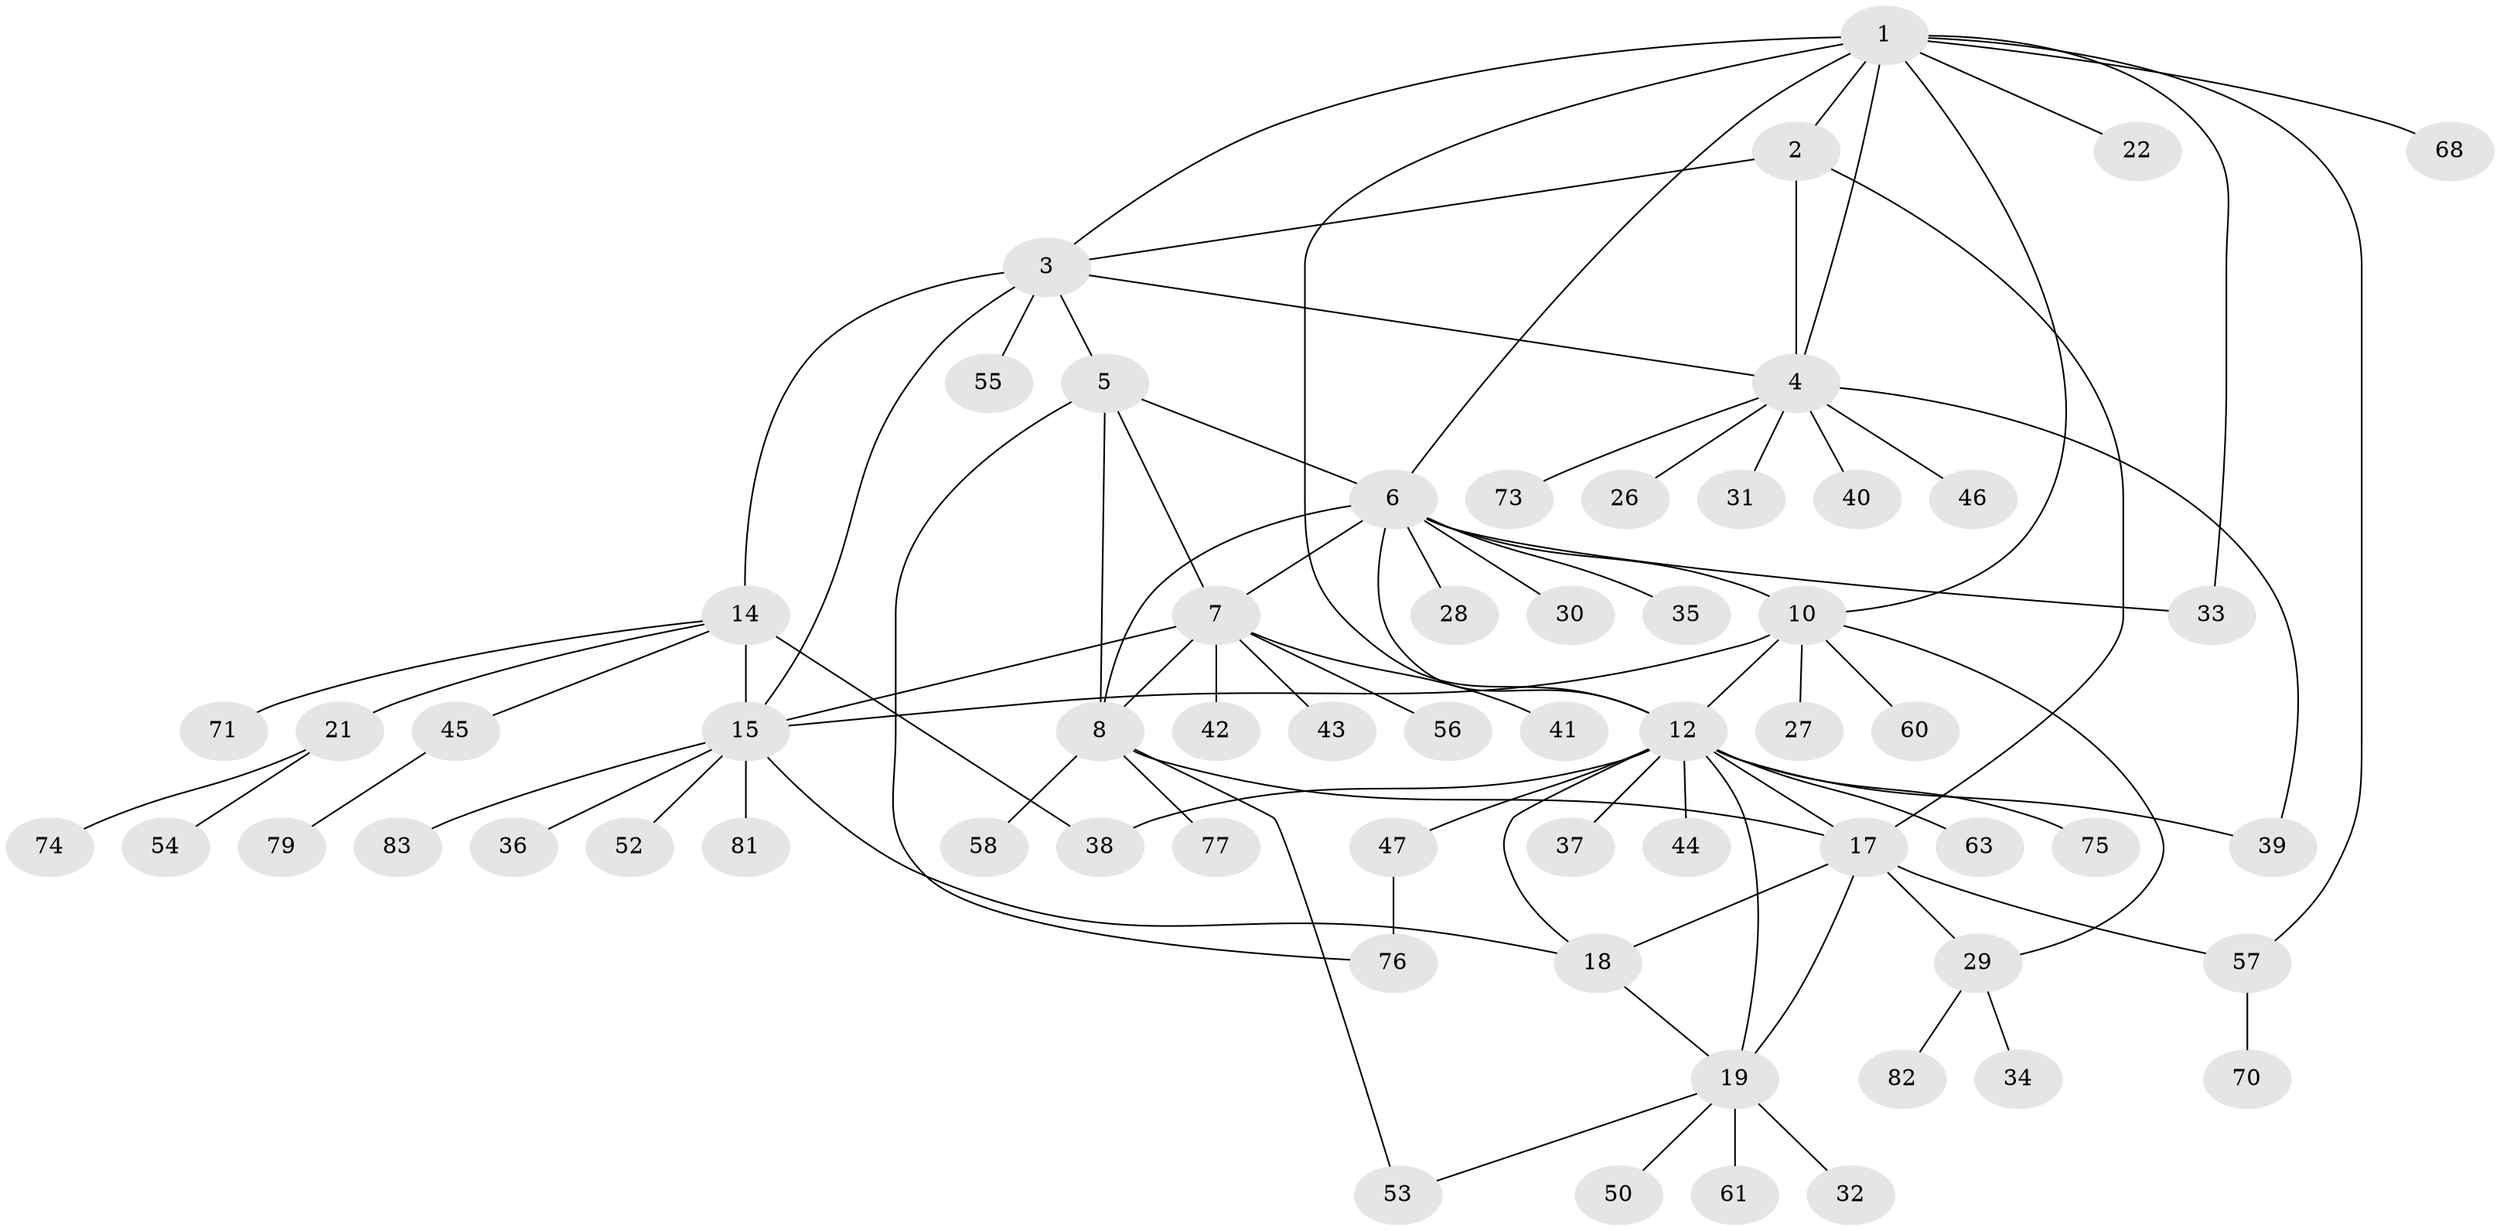// original degree distribution, {6: 0.05952380952380952, 5: 0.05952380952380952, 10: 0.023809523809523808, 9: 0.011904761904761904, 8: 0.047619047619047616, 7: 0.03571428571428571, 4: 0.023809523809523808, 1: 0.5833333333333334, 2: 0.10714285714285714, 3: 0.047619047619047616}
// Generated by graph-tools (version 1.1) at 2025/11/02/27/25 16:11:30]
// undirected, 62 vertices, 87 edges
graph export_dot {
graph [start="1"]
  node [color=gray90,style=filled];
  1 [super="+11"];
  2 [super="+59"];
  3 [super="+13"];
  4 [super="+24"];
  5 [super="+25"];
  6 [super="+9"];
  7 [super="+51"];
  8 [super="+72"];
  10;
  12 [super="+20"];
  14 [super="+67"];
  15 [super="+16"];
  17 [super="+23"];
  18;
  19 [super="+48"];
  21 [super="+65"];
  22;
  26;
  27;
  28;
  29 [super="+64"];
  30;
  31;
  32;
  33 [super="+66"];
  34;
  35;
  36;
  37;
  38;
  39 [super="+49"];
  40 [super="+62"];
  41;
  42;
  43;
  44;
  45;
  46;
  47 [super="+69"];
  50;
  52;
  53 [super="+78"];
  54;
  55;
  56;
  57 [super="+84"];
  58;
  60 [super="+80"];
  61;
  63;
  68;
  70;
  71;
  73;
  74;
  75;
  76;
  77;
  79;
  81;
  82;
  83;
  1 -- 2;
  1 -- 3;
  1 -- 4;
  1 -- 57;
  1 -- 12 [weight=2];
  1 -- 33;
  1 -- 68;
  1 -- 22;
  1 -- 10;
  1 -- 6;
  2 -- 3;
  2 -- 4;
  2 -- 17;
  3 -- 4;
  3 -- 5;
  3 -- 55;
  3 -- 14;
  3 -- 15 [weight=2];
  4 -- 26;
  4 -- 31;
  4 -- 39;
  4 -- 40;
  4 -- 46;
  4 -- 73;
  5 -- 6;
  5 -- 7;
  5 -- 8;
  5 -- 76;
  6 -- 7;
  6 -- 8;
  6 -- 30;
  6 -- 33;
  6 -- 35;
  6 -- 10;
  6 -- 12;
  6 -- 28;
  7 -- 8;
  7 -- 15;
  7 -- 41;
  7 -- 42;
  7 -- 43;
  7 -- 56;
  8 -- 17;
  8 -- 53;
  8 -- 58;
  8 -- 77;
  10 -- 12;
  10 -- 15;
  10 -- 27;
  10 -- 29;
  10 -- 60;
  12 -- 44;
  12 -- 63;
  12 -- 37;
  12 -- 38;
  12 -- 75;
  12 -- 47;
  12 -- 17;
  12 -- 18;
  12 -- 19;
  12 -- 39;
  14 -- 15 [weight=2];
  14 -- 21;
  14 -- 38;
  14 -- 45;
  14 -- 71;
  15 -- 18;
  15 -- 52;
  15 -- 81;
  15 -- 83;
  15 -- 36;
  17 -- 18;
  17 -- 19;
  17 -- 29;
  17 -- 57;
  18 -- 19;
  19 -- 32;
  19 -- 50;
  19 -- 53;
  19 -- 61;
  21 -- 54;
  21 -- 74;
  29 -- 34;
  29 -- 82;
  45 -- 79;
  47 -- 76;
  57 -- 70;
}
